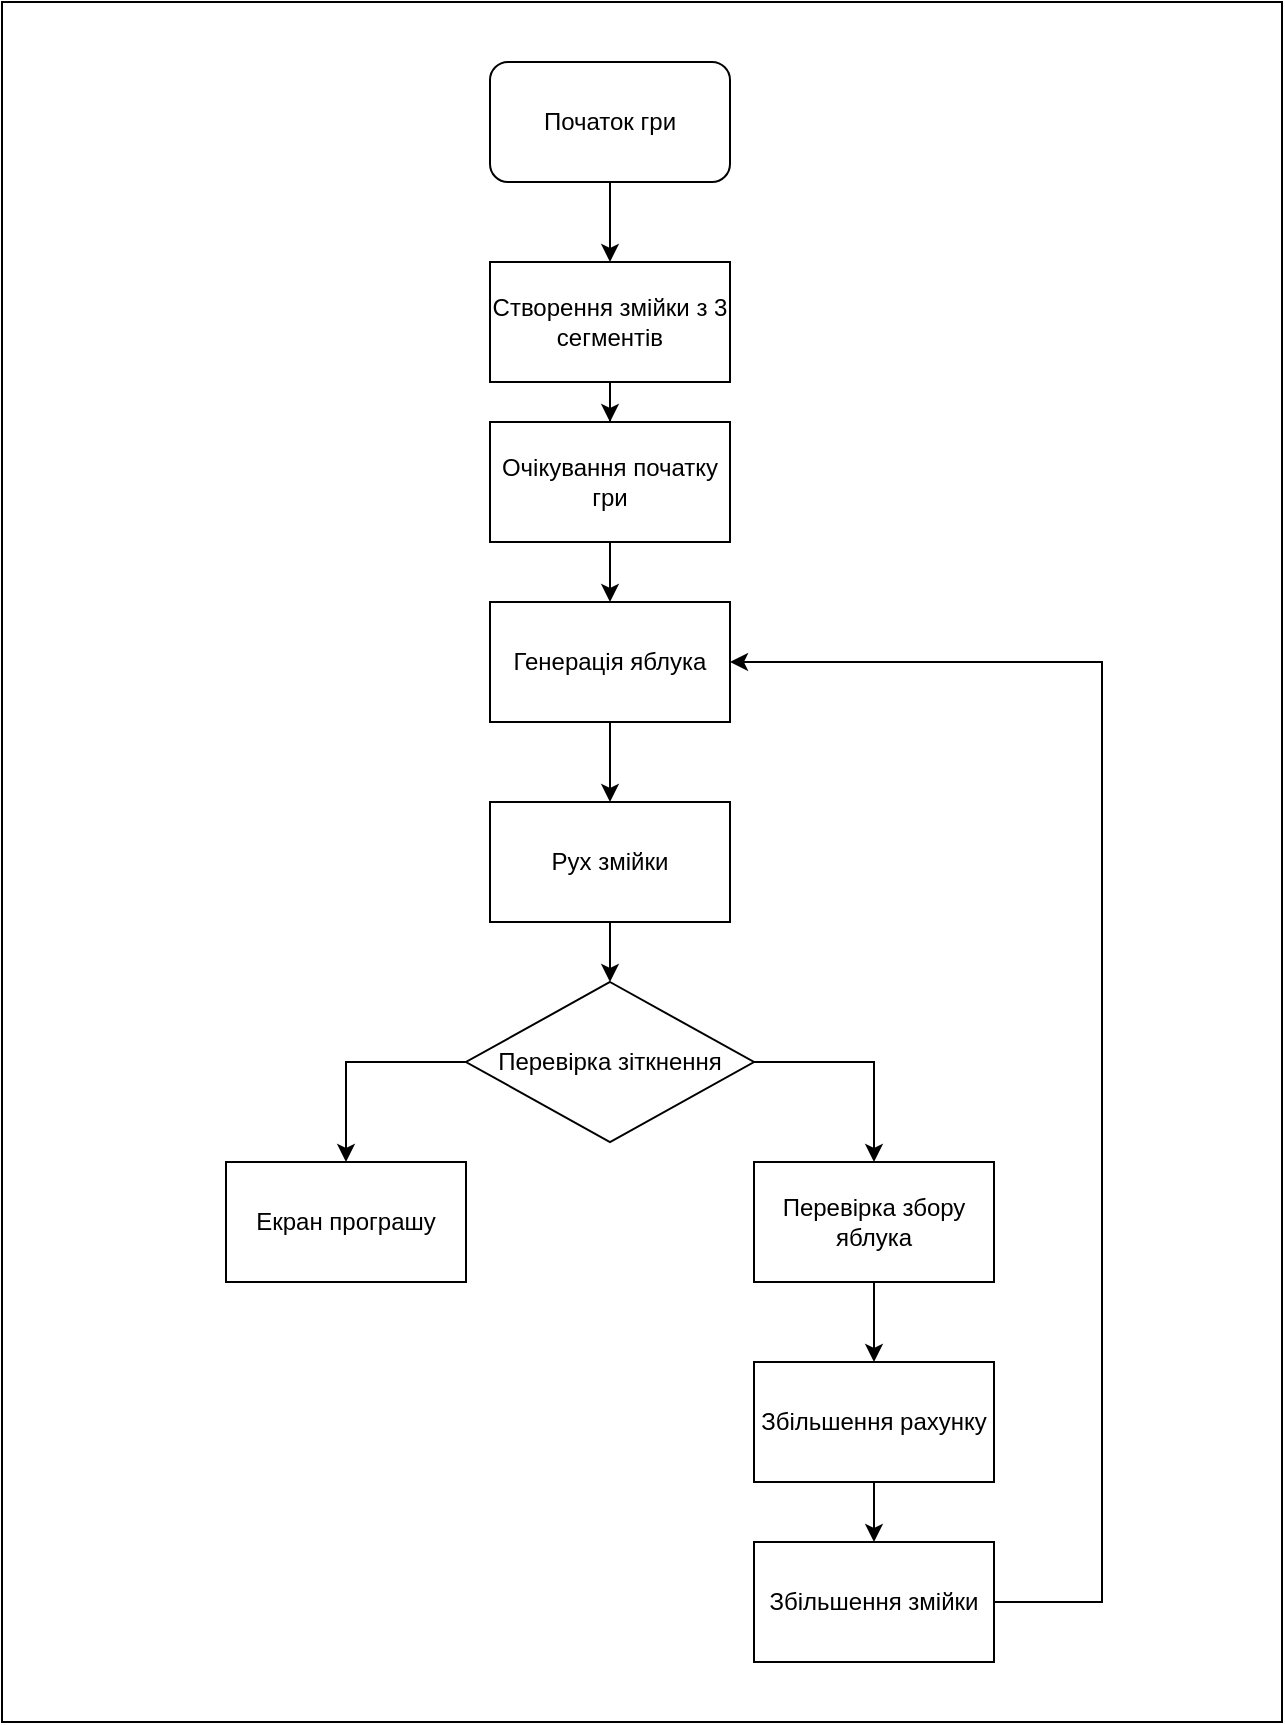 <mxfile version="27.1.4">
  <diagram name="Страница — 1" id="ZT9F2-8advhVfGkJqi42">
    <mxGraphModel dx="1489" dy="1922" grid="1" gridSize="10" guides="1" tooltips="1" connect="1" arrows="1" fold="1" page="1" pageScale="1" pageWidth="827" pageHeight="1169" math="0" shadow="0">
      <root>
        <mxCell id="0" />
        <mxCell id="1" parent="0" />
        <mxCell id="gAhU7EJ5L-DZ3tGv2yfL-1" value="" style="rounded=0;whiteSpace=wrap;html=1;" vertex="1" parent="1">
          <mxGeometry x="110" y="-20" width="640" height="860" as="geometry" />
        </mxCell>
        <mxCell id="1h6tCNxARhTCGy-amCfI-13" style="edgeStyle=orthogonalEdgeStyle;rounded=0;orthogonalLoop=1;jettySize=auto;html=1;" parent="1" source="1h6tCNxARhTCGy-amCfI-1" target="1h6tCNxARhTCGy-amCfI-2" edge="1">
          <mxGeometry relative="1" as="geometry" />
        </mxCell>
        <mxCell id="1h6tCNxARhTCGy-amCfI-1" value="&lt;font style=&quot;vertical-align: inherit;&quot;&gt;&lt;font style=&quot;vertical-align: inherit;&quot;&gt;Початок гри&lt;/font&gt;&lt;/font&gt;" style="rounded=1;whiteSpace=wrap;html=1;" parent="1" vertex="1">
          <mxGeometry x="354" y="10" width="120" height="60" as="geometry" />
        </mxCell>
        <mxCell id="1h6tCNxARhTCGy-amCfI-23" style="edgeStyle=orthogonalEdgeStyle;rounded=0;orthogonalLoop=1;jettySize=auto;html=1;entryX=0.5;entryY=0;entryDx=0;entryDy=0;" parent="1" source="1h6tCNxARhTCGy-amCfI-2" target="1h6tCNxARhTCGy-amCfI-4" edge="1">
          <mxGeometry relative="1" as="geometry" />
        </mxCell>
        <mxCell id="1h6tCNxARhTCGy-amCfI-2" value="&lt;font style=&quot;vertical-align: inherit;&quot;&gt;&lt;font style=&quot;vertical-align: inherit;&quot;&gt;Створення змійки з 3 сегментів&lt;/font&gt;&lt;/font&gt;" style="rounded=0;whiteSpace=wrap;html=1;" parent="1" vertex="1">
          <mxGeometry x="354" y="110" width="120" height="60" as="geometry" />
        </mxCell>
        <mxCell id="1h6tCNxARhTCGy-amCfI-25" style="edgeStyle=orthogonalEdgeStyle;rounded=0;orthogonalLoop=1;jettySize=auto;html=1;entryX=0.5;entryY=0;entryDx=0;entryDy=0;" parent="1" source="1h6tCNxARhTCGy-amCfI-3" target="1h6tCNxARhTCGy-amCfI-5" edge="1">
          <mxGeometry relative="1" as="geometry" />
        </mxCell>
        <mxCell id="1h6tCNxARhTCGy-amCfI-3" value="&lt;font style=&quot;vertical-align: inherit;&quot;&gt;&lt;font style=&quot;vertical-align: inherit;&quot;&gt;Генерація яблука&lt;/font&gt;&lt;/font&gt;" style="rounded=0;whiteSpace=wrap;html=1;" parent="1" vertex="1">
          <mxGeometry x="354" y="280" width="120" height="60" as="geometry" />
        </mxCell>
        <mxCell id="1h6tCNxARhTCGy-amCfI-24" style="edgeStyle=orthogonalEdgeStyle;rounded=0;orthogonalLoop=1;jettySize=auto;html=1;entryX=0.5;entryY=0;entryDx=0;entryDy=0;" parent="1" source="1h6tCNxARhTCGy-amCfI-4" target="1h6tCNxARhTCGy-amCfI-3" edge="1">
          <mxGeometry relative="1" as="geometry" />
        </mxCell>
        <mxCell id="1h6tCNxARhTCGy-amCfI-4" value="&lt;font style=&quot;vertical-align: inherit;&quot;&gt;&lt;font style=&quot;vertical-align: inherit;&quot;&gt;Очікування початку гри&lt;/font&gt;&lt;/font&gt;" style="rounded=0;whiteSpace=wrap;html=1;" parent="1" vertex="1">
          <mxGeometry x="354" y="190" width="120" height="60" as="geometry" />
        </mxCell>
        <mxCell id="1h6tCNxARhTCGy-amCfI-17" style="edgeStyle=orthogonalEdgeStyle;rounded=0;orthogonalLoop=1;jettySize=auto;html=1;entryX=0.5;entryY=0;entryDx=0;entryDy=0;" parent="1" source="1h6tCNxARhTCGy-amCfI-5" target="1h6tCNxARhTCGy-amCfI-8" edge="1">
          <mxGeometry relative="1" as="geometry" />
        </mxCell>
        <mxCell id="1h6tCNxARhTCGy-amCfI-5" value="&lt;font style=&quot;vertical-align: inherit;&quot;&gt;&lt;font style=&quot;vertical-align: inherit;&quot;&gt;Рух змійки&lt;/font&gt;&lt;/font&gt;" style="rounded=0;whiteSpace=wrap;html=1;" parent="1" vertex="1">
          <mxGeometry x="354" y="380" width="120" height="60" as="geometry" />
        </mxCell>
        <mxCell id="1h6tCNxARhTCGy-amCfI-7" value="&lt;font style=&quot;vertical-align: inherit;&quot;&gt;&lt;font style=&quot;vertical-align: inherit;&quot;&gt;Екран програшу&lt;/font&gt;&lt;/font&gt;" style="rounded=0;whiteSpace=wrap;html=1;" parent="1" vertex="1">
          <mxGeometry x="222" y="560" width="120" height="60" as="geometry" />
        </mxCell>
        <mxCell id="1h6tCNxARhTCGy-amCfI-18" style="edgeStyle=orthogonalEdgeStyle;rounded=0;orthogonalLoop=1;jettySize=auto;html=1;entryX=0.5;entryY=0;entryDx=0;entryDy=0;" parent="1" source="1h6tCNxARhTCGy-amCfI-8" target="1h6tCNxARhTCGy-amCfI-7" edge="1">
          <mxGeometry relative="1" as="geometry">
            <mxPoint x="260" y="520" as="targetPoint" />
            <Array as="points">
              <mxPoint x="282" y="510" />
            </Array>
          </mxGeometry>
        </mxCell>
        <mxCell id="1h6tCNxARhTCGy-amCfI-19" style="edgeStyle=orthogonalEdgeStyle;rounded=0;orthogonalLoop=1;jettySize=auto;html=1;entryX=0.5;entryY=0;entryDx=0;entryDy=0;exitX=1;exitY=0.5;exitDx=0;exitDy=0;" parent="1" source="1h6tCNxARhTCGy-amCfI-8" target="1h6tCNxARhTCGy-amCfI-10" edge="1">
          <mxGeometry relative="1" as="geometry">
            <Array as="points">
              <mxPoint x="546" y="510" />
            </Array>
          </mxGeometry>
        </mxCell>
        <mxCell id="1h6tCNxARhTCGy-amCfI-8" value="&lt;font style=&quot;vertical-align: inherit;&quot;&gt;&lt;font style=&quot;vertical-align: inherit;&quot;&gt;Перевірка зіткнення&lt;/font&gt;&lt;/font&gt;" style="rhombus;whiteSpace=wrap;html=1;" parent="1" vertex="1">
          <mxGeometry x="342" y="470" width="144" height="80" as="geometry" />
        </mxCell>
        <mxCell id="1h6tCNxARhTCGy-amCfI-20" style="edgeStyle=orthogonalEdgeStyle;rounded=0;orthogonalLoop=1;jettySize=auto;html=1;entryX=0.5;entryY=0;entryDx=0;entryDy=0;" parent="1" source="1h6tCNxARhTCGy-amCfI-10" target="1h6tCNxARhTCGy-amCfI-11" edge="1">
          <mxGeometry relative="1" as="geometry" />
        </mxCell>
        <mxCell id="1h6tCNxARhTCGy-amCfI-10" value="&lt;font style=&quot;vertical-align: inherit;&quot;&gt;&lt;font style=&quot;vertical-align: inherit;&quot;&gt;Перевірка збору яблука&lt;/font&gt;&lt;/font&gt;" style="rounded=0;whiteSpace=wrap;html=1;" parent="1" vertex="1">
          <mxGeometry x="486" y="560" width="120" height="60" as="geometry" />
        </mxCell>
        <mxCell id="1h6tCNxARhTCGy-amCfI-21" style="edgeStyle=orthogonalEdgeStyle;rounded=0;orthogonalLoop=1;jettySize=auto;html=1;entryX=0.5;entryY=0;entryDx=0;entryDy=0;" parent="1" source="1h6tCNxARhTCGy-amCfI-11" target="1h6tCNxARhTCGy-amCfI-12" edge="1">
          <mxGeometry relative="1" as="geometry" />
        </mxCell>
        <mxCell id="1h6tCNxARhTCGy-amCfI-11" value="&lt;font style=&quot;vertical-align: inherit;&quot;&gt;&lt;font style=&quot;vertical-align: inherit;&quot;&gt;Збільшення рахунку&lt;/font&gt;&lt;/font&gt;" style="rounded=0;whiteSpace=wrap;html=1;" parent="1" vertex="1">
          <mxGeometry x="486" y="660" width="120" height="60" as="geometry" />
        </mxCell>
        <mxCell id="1h6tCNxARhTCGy-amCfI-22" style="edgeStyle=orthogonalEdgeStyle;rounded=0;orthogonalLoop=1;jettySize=auto;html=1;entryX=1;entryY=0.5;entryDx=0;entryDy=0;" parent="1" source="1h6tCNxARhTCGy-amCfI-12" target="1h6tCNxARhTCGy-amCfI-3" edge="1">
          <mxGeometry relative="1" as="geometry">
            <mxPoint x="690" y="340" as="targetPoint" />
            <Array as="points">
              <mxPoint x="660" y="780" />
              <mxPoint x="660" y="310" />
            </Array>
          </mxGeometry>
        </mxCell>
        <mxCell id="1h6tCNxARhTCGy-amCfI-12" value="&lt;font style=&quot;vertical-align: inherit;&quot;&gt;&lt;font style=&quot;vertical-align: inherit;&quot;&gt;Збільшення змійки&lt;/font&gt;&lt;/font&gt;" style="rounded=0;whiteSpace=wrap;html=1;" parent="1" vertex="1">
          <mxGeometry x="486" y="750" width="120" height="60" as="geometry" />
        </mxCell>
      </root>
    </mxGraphModel>
  </diagram>
</mxfile>
